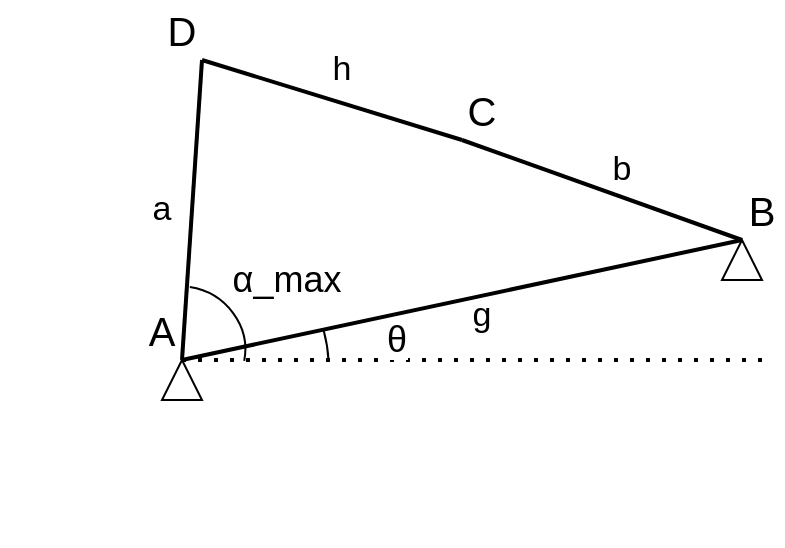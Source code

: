 <mxfile version="24.8.6">
  <diagram name="Page-1" id="VZF6ikyh2R9G2Um14KB4">
    <mxGraphModel dx="448" dy="508" grid="1" gridSize="10" guides="1" tooltips="1" connect="1" arrows="1" fold="1" page="1" pageScale="1" pageWidth="850" pageHeight="1100" math="0" shadow="0">
      <root>
        <mxCell id="0" />
        <mxCell id="1" parent="0" />
        <mxCell id="HdwHcUbBK1Hrgu17Ygms-6" value="" style="triangle;whiteSpace=wrap;html=1;rotation=-90;" parent="1" vertex="1">
          <mxGeometry x="220" y="380" width="20" height="20" as="geometry" />
        </mxCell>
        <mxCell id="HdwHcUbBK1Hrgu17Ygms-7" value="" style="triangle;whiteSpace=wrap;html=1;rotation=-90;" parent="1" vertex="1">
          <mxGeometry x="500" y="320" width="20" height="20" as="geometry" />
        </mxCell>
        <mxCell id="HdwHcUbBK1Hrgu17Ygms-8" value="" style="endArrow=none;html=1;rounded=0;exitX=1;exitY=0.5;exitDx=0;exitDy=0;entryX=1;entryY=0.5;entryDx=0;entryDy=0;strokeWidth=2;" parent="1" source="HdwHcUbBK1Hrgu17Ygms-6" target="HdwHcUbBK1Hrgu17Ygms-7" edge="1">
          <mxGeometry width="50" height="50" relative="1" as="geometry">
            <mxPoint x="280" y="410" as="sourcePoint" />
            <mxPoint x="330" y="360" as="targetPoint" />
          </mxGeometry>
        </mxCell>
        <mxCell id="HdwHcUbBK1Hrgu17Ygms-9" value="" style="endArrow=none;html=1;rounded=0;exitX=1;exitY=0.5;exitDx=0;exitDy=0;strokeWidth=2;" parent="1" source="HdwHcUbBK1Hrgu17Ygms-6" edge="1">
          <mxGeometry width="50" height="50" relative="1" as="geometry">
            <mxPoint x="280" y="410" as="sourcePoint" />
            <mxPoint x="240" y="230" as="targetPoint" />
          </mxGeometry>
        </mxCell>
        <mxCell id="HdwHcUbBK1Hrgu17Ygms-12" value="" style="endArrow=none;html=1;rounded=0;entryX=1;entryY=0.5;entryDx=0;entryDy=0;strokeWidth=2;" parent="1" target="HdwHcUbBK1Hrgu17Ygms-7" edge="1">
          <mxGeometry width="50" height="50" relative="1" as="geometry">
            <mxPoint x="370" y="270" as="sourcePoint" />
            <mxPoint x="330" y="360" as="targetPoint" />
          </mxGeometry>
        </mxCell>
        <mxCell id="HdwHcUbBK1Hrgu17Ygms-13" value="" style="endArrow=none;html=1;rounded=0;strokeWidth=2;" parent="1" edge="1">
          <mxGeometry width="50" height="50" relative="1" as="geometry">
            <mxPoint x="240" y="230" as="sourcePoint" />
            <mxPoint x="370" y="270" as="targetPoint" />
          </mxGeometry>
        </mxCell>
        <mxCell id="HdwHcUbBK1Hrgu17Ygms-14" value="A" style="text;html=1;align=center;verticalAlign=middle;whiteSpace=wrap;rounded=0;fontSize=20;" parent="1" vertex="1">
          <mxGeometry x="210" y="350" width="20" height="30" as="geometry" />
        </mxCell>
        <mxCell id="HdwHcUbBK1Hrgu17Ygms-15" value="B" style="text;html=1;align=center;verticalAlign=middle;whiteSpace=wrap;rounded=0;fontSize=20;" parent="1" vertex="1">
          <mxGeometry x="510" y="290" width="20" height="30" as="geometry" />
        </mxCell>
        <mxCell id="HdwHcUbBK1Hrgu17Ygms-16" value="C" style="text;html=1;align=center;verticalAlign=middle;whiteSpace=wrap;rounded=0;fontSize=20;" parent="1" vertex="1">
          <mxGeometry x="370" y="240" width="20" height="30" as="geometry" />
        </mxCell>
        <mxCell id="HdwHcUbBK1Hrgu17Ygms-18" value="D" style="text;html=1;align=center;verticalAlign=middle;whiteSpace=wrap;rounded=0;fontSize=20;" parent="1" vertex="1">
          <mxGeometry x="220" y="200" width="20" height="30" as="geometry" />
        </mxCell>
        <mxCell id="HdwHcUbBK1Hrgu17Ygms-25" value="" style="endArrow=none;dashed=1;html=1;dashPattern=1 3;strokeWidth=2;rounded=0;exitX=1;exitY=1;exitDx=0;exitDy=0;" parent="1" source="HdwHcUbBK1Hrgu17Ygms-14" edge="1">
          <mxGeometry width="50" height="50" relative="1" as="geometry">
            <mxPoint x="280" y="410" as="sourcePoint" />
            <mxPoint x="520" y="380" as="targetPoint" />
          </mxGeometry>
        </mxCell>
        <mxCell id="HdwHcUbBK1Hrgu17Ygms-33" value="" style="verticalLabelPosition=bottom;verticalAlign=top;html=1;shape=mxgraph.basic.arc;startAngle=0.232;endAngle=0.489;rotation=-75;" parent="1" vertex="1">
          <mxGeometry x="198.59" y="341.91" width="61.81" height="64.49" as="geometry" />
        </mxCell>
        <mxCell id="HdwHcUbBK1Hrgu17Ygms-34" value="" style="verticalLabelPosition=bottom;verticalAlign=top;html=1;shape=mxgraph.basic.arc;startAngle=0.417;endAngle=0.452;rotation=-75;" parent="1" vertex="1">
          <mxGeometry x="157.83" y="310" width="144.34" height="146.95" as="geometry" />
        </mxCell>
        <mxCell id="HdwHcUbBK1Hrgu17Ygms-39" value="&lt;span style=&quot;font-family: Arial, sans-serif; text-align: left; text-wrap-mode: wrap; background-color: rgb(255, 255, 255);&quot;&gt;&lt;font style=&quot;font-size: 18px;&quot;&gt;α_max&lt;/font&gt;&lt;/span&gt;" style="text;html=1;align=center;verticalAlign=middle;resizable=0;points=[];autosize=1;strokeColor=none;fillColor=none;" parent="1" vertex="1">
          <mxGeometry x="242" y="320" width="80" height="40" as="geometry" />
        </mxCell>
        <mxCell id="HdwHcUbBK1Hrgu17Ygms-40" value="&lt;span style=&quot;font-family: Arial, sans-serif; font-size: 18px; text-align: left; text-wrap-mode: wrap; background-color: rgb(255, 255, 255);&quot;&gt;θ&lt;/span&gt;" style="text;html=1;align=center;verticalAlign=middle;resizable=0;points=[];autosize=1;strokeColor=none;fillColor=none;fontSize=18;fontColor=#000000;" parent="1" vertex="1">
          <mxGeometry x="322" y="350" width="30" height="40" as="geometry" />
        </mxCell>
        <mxCell id="AUBmNn1cWlHKE3LHTFNs-2" value="a" style="text;html=1;align=center;verticalAlign=middle;whiteSpace=wrap;rounded=0;fontSize=17;" parent="1" vertex="1">
          <mxGeometry x="210" y="290" width="20" height="30" as="geometry" />
        </mxCell>
        <mxCell id="AUBmNn1cWlHKE3LHTFNs-3" value="b" style="text;html=1;align=center;verticalAlign=middle;whiteSpace=wrap;rounded=0;fontSize=17;" parent="1" vertex="1">
          <mxGeometry x="440" y="270" width="20" height="30" as="geometry" />
        </mxCell>
        <mxCell id="AUBmNn1cWlHKE3LHTFNs-5" value="g" style="text;html=1;align=center;verticalAlign=middle;whiteSpace=wrap;rounded=0;fontSize=17;" parent="1" vertex="1">
          <mxGeometry x="370" y="343" width="20" height="30" as="geometry" />
        </mxCell>
        <mxCell id="mHPuSdNBre5cZTmAf08K-2" value="h" style="text;html=1;align=center;verticalAlign=middle;whiteSpace=wrap;rounded=0;fontSize=17;" vertex="1" parent="1">
          <mxGeometry x="300" y="220" width="20" height="30" as="geometry" />
        </mxCell>
      </root>
    </mxGraphModel>
  </diagram>
</mxfile>
